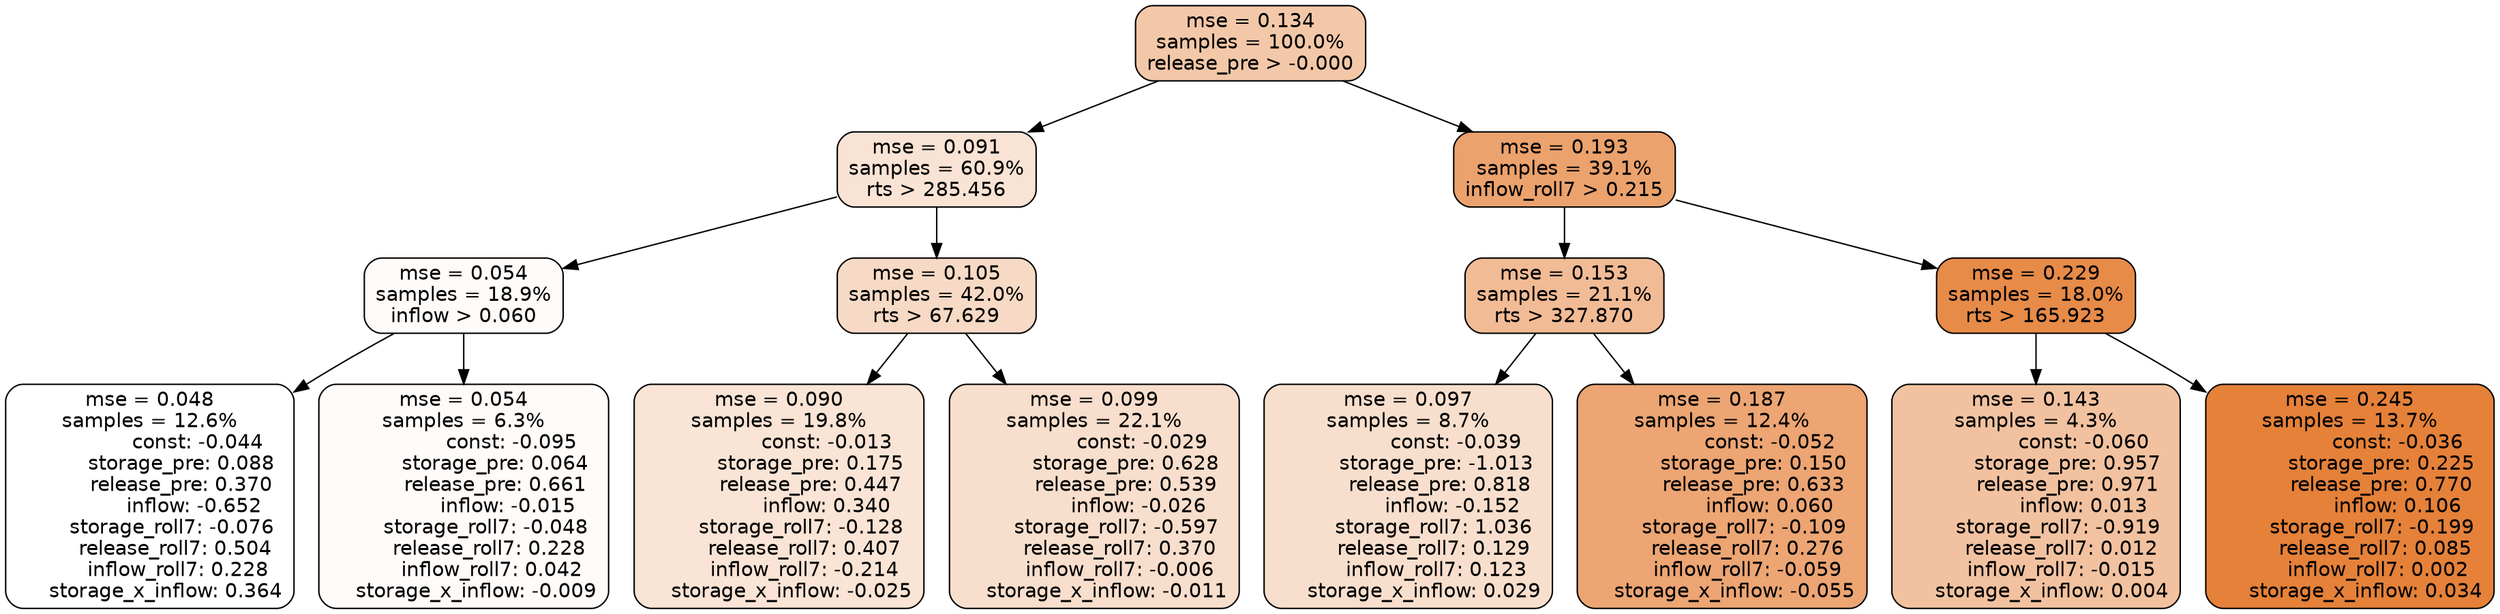 digraph tree {
node [shape=rectangle, style="filled, rounded", color="black", fontname=helvetica] ;
edge [fontname=helvetica] ;
	"0" [label="mse = 0.134
samples = 100.0%
release_pre > -0.000", fillcolor="#f3c8a8"]
	"1" [label="mse = 0.091
samples = 60.9%
rts > 285.456", fillcolor="#f9e3d4"]
	"8" [label="mse = 0.193
samples = 39.1%
inflow_roll7 > 0.215", fillcolor="#eba26d"]
	"5" [label="mse = 0.054
samples = 18.9%
inflow > 0.060", fillcolor="#fefbf9"]
	"2" [label="mse = 0.105
samples = 42.0%
rts > 67.629", fillcolor="#f7dac5"]
	"9" [label="mse = 0.153
samples = 21.1%
rts > 327.870", fillcolor="#f1bb95"]
	"12" [label="mse = 0.229
samples = 18.0%
rts > 165.923", fillcolor="#e78b49"]
	"6" [label="mse = 0.048
samples = 12.6%
               const: -0.044
          storage_pre: 0.088
          release_pre: 0.370
              inflow: -0.652
       storage_roll7: -0.076
        release_roll7: 0.504
         inflow_roll7: 0.228
     storage_x_inflow: 0.364", fillcolor="#ffffff"]
	"7" [label="mse = 0.054
samples = 6.3%
               const: -0.095
          storage_pre: 0.064
          release_pre: 0.661
              inflow: -0.015
       storage_roll7: -0.048
        release_roll7: 0.228
         inflow_roll7: 0.042
    storage_x_inflow: -0.009", fillcolor="#fefbf9"]
	"3" [label="mse = 0.090
samples = 19.8%
               const: -0.013
          storage_pre: 0.175
          release_pre: 0.447
               inflow: 0.340
       storage_roll7: -0.128
        release_roll7: 0.407
        inflow_roll7: -0.214
    storage_x_inflow: -0.025", fillcolor="#f9e4d5"]
	"4" [label="mse = 0.099
samples = 22.1%
               const: -0.029
          storage_pre: 0.628
          release_pre: 0.539
              inflow: -0.026
       storage_roll7: -0.597
        release_roll7: 0.370
        inflow_roll7: -0.006
    storage_x_inflow: -0.011", fillcolor="#f8decc"]
	"11" [label="mse = 0.097
samples = 8.7%
               const: -0.039
         storage_pre: -1.013
          release_pre: 0.818
              inflow: -0.152
        storage_roll7: 1.036
        release_roll7: 0.129
         inflow_roll7: 0.123
     storage_x_inflow: 0.029", fillcolor="#f8dfcd"]
	"10" [label="mse = 0.187
samples = 12.4%
               const: -0.052
          storage_pre: 0.150
          release_pre: 0.633
               inflow: 0.060
       storage_roll7: -0.109
        release_roll7: 0.276
        inflow_roll7: -0.059
    storage_x_inflow: -0.055", fillcolor="#eca573"]
	"14" [label="mse = 0.143
samples = 4.3%
               const: -0.060
          storage_pre: 0.957
          release_pre: 0.971
               inflow: 0.013
       storage_roll7: -0.919
        release_roll7: 0.012
        inflow_roll7: -0.015
     storage_x_inflow: 0.004", fillcolor="#f2c2a0"]
	"13" [label="mse = 0.245
samples = 13.7%
               const: -0.036
          storage_pre: 0.225
          release_pre: 0.770
               inflow: 0.106
       storage_roll7: -0.199
        release_roll7: 0.085
         inflow_roll7: 0.002
     storage_x_inflow: 0.034", fillcolor="#e58139"]

	"0" -> "1"
	"0" -> "8"
	"1" -> "2"
	"1" -> "5"
	"8" -> "9"
	"8" -> "12"
	"5" -> "6"
	"5" -> "7"
	"2" -> "3"
	"2" -> "4"
	"9" -> "10"
	"9" -> "11"
	"12" -> "13"
	"12" -> "14"
}